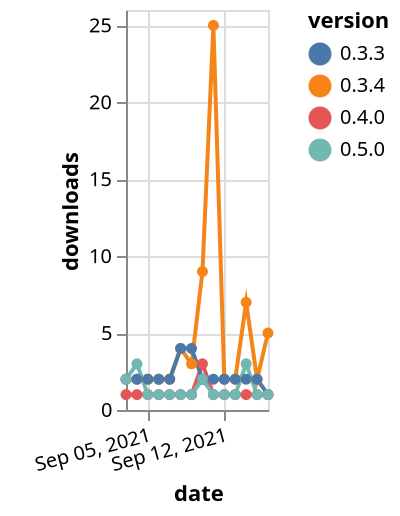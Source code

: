 {"$schema": "https://vega.github.io/schema/vega-lite/v5.json", "description": "A simple bar chart with embedded data.", "data": {"values": [{"date": "2021-09-03", "total": 4037, "delta": 2, "version": "0.3.4"}, {"date": "2021-09-04", "total": 4039, "delta": 2, "version": "0.3.4"}, {"date": "2021-09-05", "total": 4041, "delta": 2, "version": "0.3.4"}, {"date": "2021-09-06", "total": 4043, "delta": 2, "version": "0.3.4"}, {"date": "2021-09-07", "total": 4045, "delta": 2, "version": "0.3.4"}, {"date": "2021-09-08", "total": 4049, "delta": 4, "version": "0.3.4"}, {"date": "2021-09-09", "total": 4052, "delta": 3, "version": "0.3.4"}, {"date": "2021-09-10", "total": 4061, "delta": 9, "version": "0.3.4"}, {"date": "2021-09-11", "total": 4086, "delta": 25, "version": "0.3.4"}, {"date": "2021-09-12", "total": 4088, "delta": 2, "version": "0.3.4"}, {"date": "2021-09-13", "total": 4090, "delta": 2, "version": "0.3.4"}, {"date": "2021-09-14", "total": 4097, "delta": 7, "version": "0.3.4"}, {"date": "2021-09-15", "total": 4099, "delta": 2, "version": "0.3.4"}, {"date": "2021-09-16", "total": 4104, "delta": 5, "version": "0.3.4"}, {"date": "2021-09-03", "total": 229, "delta": 1, "version": "0.4.0"}, {"date": "2021-09-04", "total": 230, "delta": 1, "version": "0.4.0"}, {"date": "2021-09-05", "total": 231, "delta": 1, "version": "0.4.0"}, {"date": "2021-09-06", "total": 232, "delta": 1, "version": "0.4.0"}, {"date": "2021-09-07", "total": 233, "delta": 1, "version": "0.4.0"}, {"date": "2021-09-08", "total": 234, "delta": 1, "version": "0.4.0"}, {"date": "2021-09-09", "total": 235, "delta": 1, "version": "0.4.0"}, {"date": "2021-09-10", "total": 238, "delta": 3, "version": "0.4.0"}, {"date": "2021-09-11", "total": 239, "delta": 1, "version": "0.4.0"}, {"date": "2021-09-12", "total": 240, "delta": 1, "version": "0.4.0"}, {"date": "2021-09-13", "total": 241, "delta": 1, "version": "0.4.0"}, {"date": "2021-09-14", "total": 242, "delta": 1, "version": "0.4.0"}, {"date": "2021-09-15", "total": 243, "delta": 1, "version": "0.4.0"}, {"date": "2021-09-16", "total": 244, "delta": 1, "version": "0.4.0"}, {"date": "2021-09-03", "total": 2386, "delta": 2, "version": "0.3.3"}, {"date": "2021-09-04", "total": 2388, "delta": 2, "version": "0.3.3"}, {"date": "2021-09-05", "total": 2390, "delta": 2, "version": "0.3.3"}, {"date": "2021-09-06", "total": 2392, "delta": 2, "version": "0.3.3"}, {"date": "2021-09-07", "total": 2394, "delta": 2, "version": "0.3.3"}, {"date": "2021-09-08", "total": 2398, "delta": 4, "version": "0.3.3"}, {"date": "2021-09-09", "total": 2402, "delta": 4, "version": "0.3.3"}, {"date": "2021-09-10", "total": 2404, "delta": 2, "version": "0.3.3"}, {"date": "2021-09-11", "total": 2406, "delta": 2, "version": "0.3.3"}, {"date": "2021-09-12", "total": 2408, "delta": 2, "version": "0.3.3"}, {"date": "2021-09-13", "total": 2410, "delta": 2, "version": "0.3.3"}, {"date": "2021-09-14", "total": 2412, "delta": 2, "version": "0.3.3"}, {"date": "2021-09-15", "total": 2414, "delta": 2, "version": "0.3.3"}, {"date": "2021-09-16", "total": 2415, "delta": 1, "version": "0.3.3"}, {"date": "2021-09-03", "total": 59, "delta": 2, "version": "0.5.0"}, {"date": "2021-09-04", "total": 62, "delta": 3, "version": "0.5.0"}, {"date": "2021-09-05", "total": 63, "delta": 1, "version": "0.5.0"}, {"date": "2021-09-06", "total": 64, "delta": 1, "version": "0.5.0"}, {"date": "2021-09-07", "total": 65, "delta": 1, "version": "0.5.0"}, {"date": "2021-09-08", "total": 66, "delta": 1, "version": "0.5.0"}, {"date": "2021-09-09", "total": 67, "delta": 1, "version": "0.5.0"}, {"date": "2021-09-10", "total": 69, "delta": 2, "version": "0.5.0"}, {"date": "2021-09-11", "total": 70, "delta": 1, "version": "0.5.0"}, {"date": "2021-09-12", "total": 71, "delta": 1, "version": "0.5.0"}, {"date": "2021-09-13", "total": 72, "delta": 1, "version": "0.5.0"}, {"date": "2021-09-14", "total": 75, "delta": 3, "version": "0.5.0"}, {"date": "2021-09-15", "total": 76, "delta": 1, "version": "0.5.0"}, {"date": "2021-09-16", "total": 77, "delta": 1, "version": "0.5.0"}]}, "width": "container", "mark": {"type": "line", "point": {"filled": true}}, "encoding": {"x": {"field": "date", "type": "temporal", "timeUnit": "yearmonthdate", "title": "date", "axis": {"labelAngle": -15}}, "y": {"field": "delta", "type": "quantitative", "title": "downloads"}, "color": {"field": "version", "type": "nominal"}, "tooltip": {"field": "delta"}}}